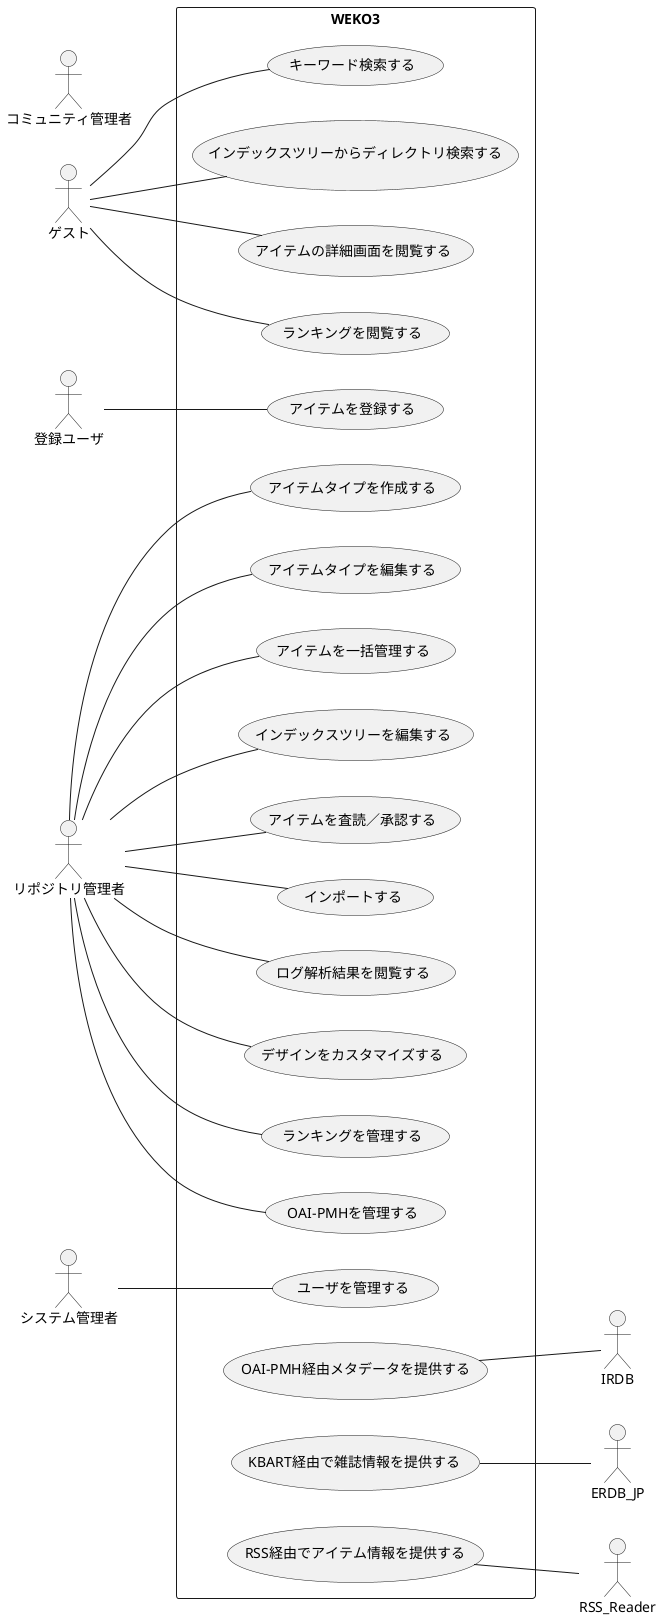 @startuml
' http://plantuml.com/
' https://marketplace.visualstudio.com/items?itemName=jebbs.plantuml


'title ユースケース図

left to right direction
skinparam packageStyle rectangle

actor ゲスト
' 教員
actor 登録ユーザ
' 図書館員,モデレータ
actor リポジトリ管理者
actor システム管理者
' 外部システム
actor IRDB 
actor ERDB_JP
actor RSS_Reader

' WEKO3
actor コミュニティ管理者

rectangle WEKO3 {

' ゲスト
ゲスト -- (キーワード検索する)
ゲスト -- (インデックスツリーからディレクトリ検索する)
ゲスト -- (アイテムの詳細画面を閲覧する)
ゲスト -- (ランキングを閲覧する)

' 登録ユーザ
登録ユーザ -- (アイテムを登録する)

' リポジトリ管理者
リポジトリ管理者 -- (アイテムタイプを作成する)
リポジトリ管理者 -- (アイテムタイプを編集する)
リポジトリ管理者 -- (アイテムを一括管理する)
リポジトリ管理者 -- (インデックスツリーを編集する)
リポジトリ管理者 -- (アイテムを査読／承認する)
リポジトリ管理者 -- (インポートする)
リポジトリ管理者 -- (ログ解析結果を閲覧する)
リポジトリ管理者 -- (デザインをカスタマイズする)
リポジトリ管理者 -- (ランキングを管理する)
リポジトリ管理者 -- (OAI-PMHを管理する)

' システム管理者
システム管理者  -- (ユーザを管理する)

' 外部システム連携
(OAI-PMH経由メタデータを提供する) -- IRDB
(KBART経由で雑誌情報を提供する) -- ERDB_JP
(RSS経由でアイテム情報を提供する) --  RSS_Reader

}
@enduml